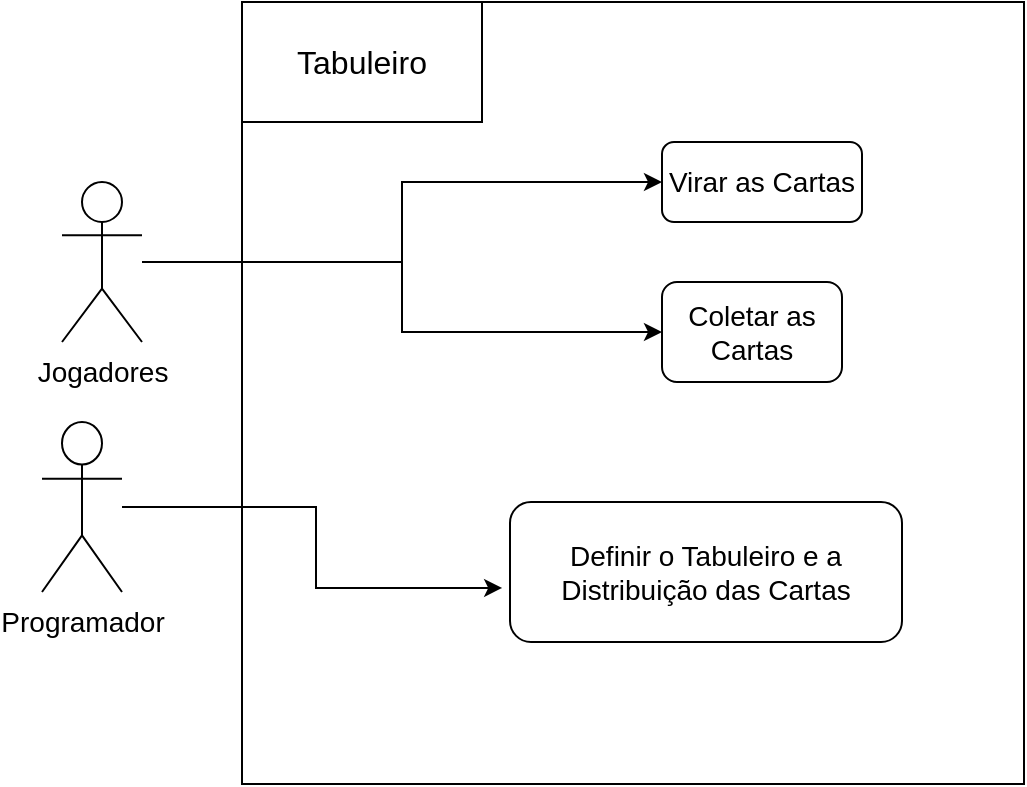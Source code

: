 <mxfile version="22.0.4" type="github">
  <diagram name="Página-1" id="oWugHQrbSOqh9jWyQRqq">
    <mxGraphModel dx="1364" dy="795" grid="1" gridSize="10" guides="1" tooltips="1" connect="1" arrows="1" fold="1" page="1" pageScale="1" pageWidth="827" pageHeight="1169" math="0" shadow="0">
      <root>
        <mxCell id="0" />
        <mxCell id="1" parent="0" />
        <mxCell id="y_BZ_Qdq7W9PFMEukyWW-1" value="&lt;font style=&quot;font-size: 14px;&quot;&gt;Programador&lt;/font&gt;" style="shape=umlActor;verticalLabelPosition=bottom;verticalAlign=top;html=1;outlineConnect=0;" vertex="1" parent="1">
          <mxGeometry x="180" y="350" width="40" height="85" as="geometry" />
        </mxCell>
        <mxCell id="y_BZ_Qdq7W9PFMEukyWW-2" value="" style="whiteSpace=wrap;html=1;aspect=fixed;rounded=0;glass=0;shadow=0;" vertex="1" parent="1">
          <mxGeometry x="280" y="140" width="391" height="391" as="geometry" />
        </mxCell>
        <mxCell id="y_BZ_Qdq7W9PFMEukyWW-5" style="edgeStyle=orthogonalEdgeStyle;rounded=0;orthogonalLoop=1;jettySize=auto;html=1;exitX=0.5;exitY=1;exitDx=0;exitDy=0;" edge="1" parent="1">
          <mxGeometry relative="1" as="geometry">
            <mxPoint x="420" y="194.5" as="sourcePoint" />
            <mxPoint x="420" y="194.5" as="targetPoint" />
          </mxGeometry>
        </mxCell>
        <mxCell id="y_BZ_Qdq7W9PFMEukyWW-32" style="edgeStyle=orthogonalEdgeStyle;rounded=0;orthogonalLoop=1;jettySize=auto;html=1;" edge="1" parent="1" source="y_BZ_Qdq7W9PFMEukyWW-7" target="y_BZ_Qdq7W9PFMEukyWW-29">
          <mxGeometry relative="1" as="geometry" />
        </mxCell>
        <mxCell id="y_BZ_Qdq7W9PFMEukyWW-33" style="edgeStyle=orthogonalEdgeStyle;rounded=0;orthogonalLoop=1;jettySize=auto;html=1;" edge="1" parent="1" source="y_BZ_Qdq7W9PFMEukyWW-7" target="y_BZ_Qdq7W9PFMEukyWW-30">
          <mxGeometry relative="1" as="geometry" />
        </mxCell>
        <mxCell id="y_BZ_Qdq7W9PFMEukyWW-7" value="&lt;div&gt;&lt;font style=&quot;font-size: 14px;&quot;&gt;Jogadores&lt;/font&gt;&lt;/div&gt;" style="shape=umlActor;verticalLabelPosition=bottom;verticalAlign=top;html=1;outlineConnect=0;" vertex="1" parent="1">
          <mxGeometry x="190" y="230" width="40" height="80" as="geometry" />
        </mxCell>
        <mxCell id="y_BZ_Qdq7W9PFMEukyWW-25" value="&lt;font style=&quot;font-size: 14px;&quot;&gt;Definir o Tabuleiro e a Distribuição das Cartas&lt;/font&gt;" style="text;html=1;strokeColor=default;fillColor=none;align=center;verticalAlign=middle;whiteSpace=wrap;rounded=1;" vertex="1" parent="1">
          <mxGeometry x="414" y="390" width="196" height="70" as="geometry" />
        </mxCell>
        <mxCell id="y_BZ_Qdq7W9PFMEukyWW-29" value="&lt;font style=&quot;font-size: 14px;&quot;&gt;Virar as Cartas&lt;/font&gt;" style="text;html=1;strokeColor=default;fillColor=none;align=center;verticalAlign=middle;whiteSpace=wrap;rounded=1;" vertex="1" parent="1">
          <mxGeometry x="490" y="210" width="100" height="40" as="geometry" />
        </mxCell>
        <mxCell id="y_BZ_Qdq7W9PFMEukyWW-30" value="&lt;font style=&quot;font-size: 14px;&quot;&gt;Coletar as Cartas&lt;/font&gt;" style="text;html=1;strokeColor=default;fillColor=none;align=center;verticalAlign=middle;whiteSpace=wrap;rounded=1;" vertex="1" parent="1">
          <mxGeometry x="490" y="280" width="90" height="50" as="geometry" />
        </mxCell>
        <mxCell id="y_BZ_Qdq7W9PFMEukyWW-36" value="&lt;font size=&quot;3&quot;&gt;Tabuleiro&lt;/font&gt;" style="rounded=0;whiteSpace=wrap;html=1;" vertex="1" parent="1">
          <mxGeometry x="280" y="140" width="120" height="60" as="geometry" />
        </mxCell>
        <mxCell id="y_BZ_Qdq7W9PFMEukyWW-39" style="edgeStyle=orthogonalEdgeStyle;rounded=0;orthogonalLoop=1;jettySize=auto;html=1;entryX=-0.02;entryY=0.614;entryDx=0;entryDy=0;entryPerimeter=0;" edge="1" parent="1" source="y_BZ_Qdq7W9PFMEukyWW-1" target="y_BZ_Qdq7W9PFMEukyWW-25">
          <mxGeometry relative="1" as="geometry" />
        </mxCell>
      </root>
    </mxGraphModel>
  </diagram>
</mxfile>
